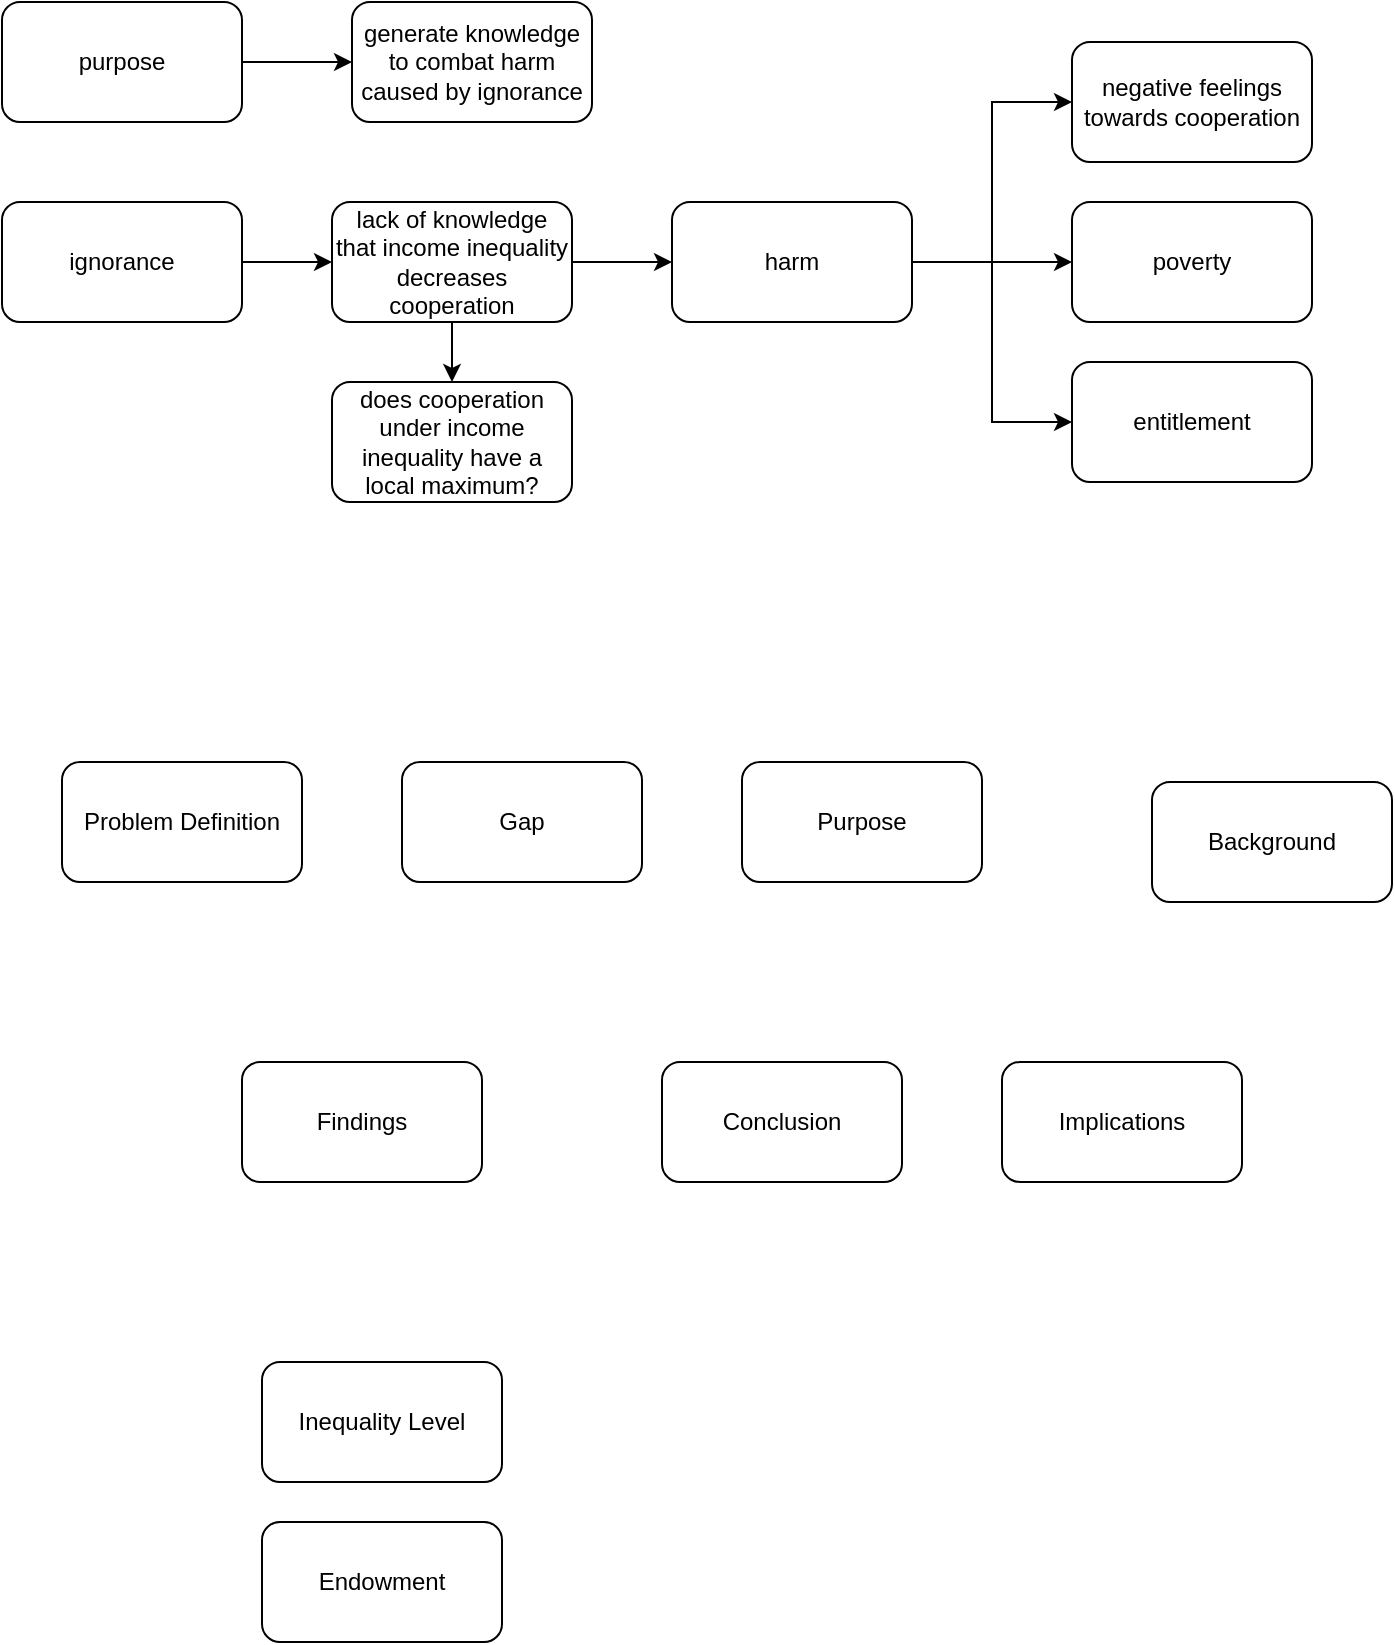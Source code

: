 <mxfile version="20.3.0" type="device"><diagram id="EqwYiqHRp3ww7L6cFzs2" name="Page-1"><mxGraphModel dx="1186" dy="672" grid="1" gridSize="10" guides="1" tooltips="1" connect="1" arrows="1" fold="1" page="1" pageScale="1" pageWidth="850" pageHeight="1100" math="0" shadow="0"><root><mxCell id="0"/><mxCell id="1" parent="0"/><mxCell id="dxBDiEaWWp2bwKhODLgM-2" value="Gap" style="rounded=1;whiteSpace=wrap;html=1;" parent="1" vertex="1"><mxGeometry x="255" y="400" width="120" height="60" as="geometry"/></mxCell><mxCell id="dxBDiEaWWp2bwKhODLgM-3" value="Problem Definition" style="rounded=1;whiteSpace=wrap;html=1;" parent="1" vertex="1"><mxGeometry x="85" y="400" width="120" height="60" as="geometry"/></mxCell><mxCell id="dxBDiEaWWp2bwKhODLgM-4" value="Purpose" style="rounded=1;whiteSpace=wrap;html=1;" parent="1" vertex="1"><mxGeometry x="425" y="400" width="120" height="60" as="geometry"/></mxCell><mxCell id="dxBDiEaWWp2bwKhODLgM-5" value="Findings" style="rounded=1;whiteSpace=wrap;html=1;" parent="1" vertex="1"><mxGeometry x="175" y="550" width="120" height="60" as="geometry"/></mxCell><mxCell id="dxBDiEaWWp2bwKhODLgM-6" value="Conclusion" style="rounded=1;whiteSpace=wrap;html=1;" parent="1" vertex="1"><mxGeometry x="385" y="550" width="120" height="60" as="geometry"/></mxCell><mxCell id="dxBDiEaWWp2bwKhODLgM-7" value="Implications" style="rounded=1;whiteSpace=wrap;html=1;" parent="1" vertex="1"><mxGeometry x="555" y="550" width="120" height="60" as="geometry"/></mxCell><mxCell id="_NhYXTWS7QFm1WSdCZAr-1" value="Background" style="rounded=1;whiteSpace=wrap;html=1;" vertex="1" parent="1"><mxGeometry x="630" y="410" width="120" height="60" as="geometry"/></mxCell><mxCell id="_NhYXTWS7QFm1WSdCZAr-2" value="Inequality Level" style="rounded=1;whiteSpace=wrap;html=1;" vertex="1" parent="1"><mxGeometry x="185" y="700" width="120" height="60" as="geometry"/></mxCell><mxCell id="_NhYXTWS7QFm1WSdCZAr-3" value="Endowment" style="rounded=1;whiteSpace=wrap;html=1;" vertex="1" parent="1"><mxGeometry x="185" y="780" width="120" height="60" as="geometry"/></mxCell><mxCell id="_NhYXTWS7QFm1WSdCZAr-14" style="edgeStyle=orthogonalEdgeStyle;rounded=0;orthogonalLoop=1;jettySize=auto;html=1;exitX=1;exitY=0.5;exitDx=0;exitDy=0;entryX=0;entryY=0.5;entryDx=0;entryDy=0;" edge="1" parent="1" source="_NhYXTWS7QFm1WSdCZAr-4" target="_NhYXTWS7QFm1WSdCZAr-10"><mxGeometry relative="1" as="geometry"/></mxCell><mxCell id="_NhYXTWS7QFm1WSdCZAr-4" value="ignorance" style="rounded=1;whiteSpace=wrap;html=1;" vertex="1" parent="1"><mxGeometry x="55" y="120" width="120" height="60" as="geometry"/></mxCell><mxCell id="_NhYXTWS7QFm1WSdCZAr-9" style="edgeStyle=orthogonalEdgeStyle;rounded=0;orthogonalLoop=1;jettySize=auto;html=1;exitX=1;exitY=0.5;exitDx=0;exitDy=0;entryX=0;entryY=0.5;entryDx=0;entryDy=0;" edge="1" parent="1" source="_NhYXTWS7QFm1WSdCZAr-5" target="_NhYXTWS7QFm1WSdCZAr-7"><mxGeometry relative="1" as="geometry"/></mxCell><mxCell id="_NhYXTWS7QFm1WSdCZAr-19" style="edgeStyle=orthogonalEdgeStyle;rounded=0;orthogonalLoop=1;jettySize=auto;html=1;exitX=1;exitY=0.5;exitDx=0;exitDy=0;entryX=0;entryY=0.5;entryDx=0;entryDy=0;" edge="1" parent="1" source="_NhYXTWS7QFm1WSdCZAr-5" target="_NhYXTWS7QFm1WSdCZAr-16"><mxGeometry relative="1" as="geometry"/></mxCell><mxCell id="_NhYXTWS7QFm1WSdCZAr-20" style="edgeStyle=orthogonalEdgeStyle;rounded=0;orthogonalLoop=1;jettySize=auto;html=1;exitX=1;exitY=0.5;exitDx=0;exitDy=0;entryX=0;entryY=0.5;entryDx=0;entryDy=0;" edge="1" parent="1" source="_NhYXTWS7QFm1WSdCZAr-5" target="_NhYXTWS7QFm1WSdCZAr-17"><mxGeometry relative="1" as="geometry"/></mxCell><mxCell id="_NhYXTWS7QFm1WSdCZAr-5" value="harm" style="rounded=1;whiteSpace=wrap;html=1;" vertex="1" parent="1"><mxGeometry x="390" y="120" width="120" height="60" as="geometry"/></mxCell><mxCell id="_NhYXTWS7QFm1WSdCZAr-7" value="negative feelings towards cooperation" style="rounded=1;whiteSpace=wrap;html=1;" vertex="1" parent="1"><mxGeometry x="590" y="40" width="120" height="60" as="geometry"/></mxCell><mxCell id="_NhYXTWS7QFm1WSdCZAr-13" style="edgeStyle=orthogonalEdgeStyle;rounded=0;orthogonalLoop=1;jettySize=auto;html=1;exitX=0.5;exitY=1;exitDx=0;exitDy=0;entryX=0.5;entryY=0;entryDx=0;entryDy=0;" edge="1" parent="1" source="_NhYXTWS7QFm1WSdCZAr-10" target="_NhYXTWS7QFm1WSdCZAr-11"><mxGeometry relative="1" as="geometry"/></mxCell><mxCell id="_NhYXTWS7QFm1WSdCZAr-15" style="edgeStyle=orthogonalEdgeStyle;rounded=0;orthogonalLoop=1;jettySize=auto;html=1;exitX=1;exitY=0.5;exitDx=0;exitDy=0;entryX=0;entryY=0.5;entryDx=0;entryDy=0;" edge="1" parent="1" source="_NhYXTWS7QFm1WSdCZAr-10" target="_NhYXTWS7QFm1WSdCZAr-5"><mxGeometry relative="1" as="geometry"/></mxCell><mxCell id="_NhYXTWS7QFm1WSdCZAr-10" value="lack of knowledge that income inequality decreases cooperation" style="rounded=1;whiteSpace=wrap;html=1;" vertex="1" parent="1"><mxGeometry x="220" y="120" width="120" height="60" as="geometry"/></mxCell><mxCell id="_NhYXTWS7QFm1WSdCZAr-11" value="does cooperation under income inequality have a local maximum?" style="rounded=1;whiteSpace=wrap;html=1;" vertex="1" parent="1"><mxGeometry x="220" y="210" width="120" height="60" as="geometry"/></mxCell><mxCell id="_NhYXTWS7QFm1WSdCZAr-16" value="poverty" style="rounded=1;whiteSpace=wrap;html=1;" vertex="1" parent="1"><mxGeometry x="590" y="120" width="120" height="60" as="geometry"/></mxCell><mxCell id="_NhYXTWS7QFm1WSdCZAr-17" value="entitlement" style="rounded=1;whiteSpace=wrap;html=1;" vertex="1" parent="1"><mxGeometry x="590" y="200" width="120" height="60" as="geometry"/></mxCell><mxCell id="_NhYXTWS7QFm1WSdCZAr-23" style="edgeStyle=orthogonalEdgeStyle;rounded=0;orthogonalLoop=1;jettySize=auto;html=1;exitX=1;exitY=0.5;exitDx=0;exitDy=0;entryX=0;entryY=0.5;entryDx=0;entryDy=0;" edge="1" parent="1" source="_NhYXTWS7QFm1WSdCZAr-21" target="_NhYXTWS7QFm1WSdCZAr-22"><mxGeometry relative="1" as="geometry"/></mxCell><mxCell id="_NhYXTWS7QFm1WSdCZAr-21" value="purpose" style="rounded=1;whiteSpace=wrap;html=1;" vertex="1" parent="1"><mxGeometry x="55" y="20" width="120" height="60" as="geometry"/></mxCell><mxCell id="_NhYXTWS7QFm1WSdCZAr-22" value="generate knowledge to combat harm caused by ignorance" style="rounded=1;whiteSpace=wrap;html=1;" vertex="1" parent="1"><mxGeometry x="230" y="20" width="120" height="60" as="geometry"/></mxCell></root></mxGraphModel></diagram></mxfile>